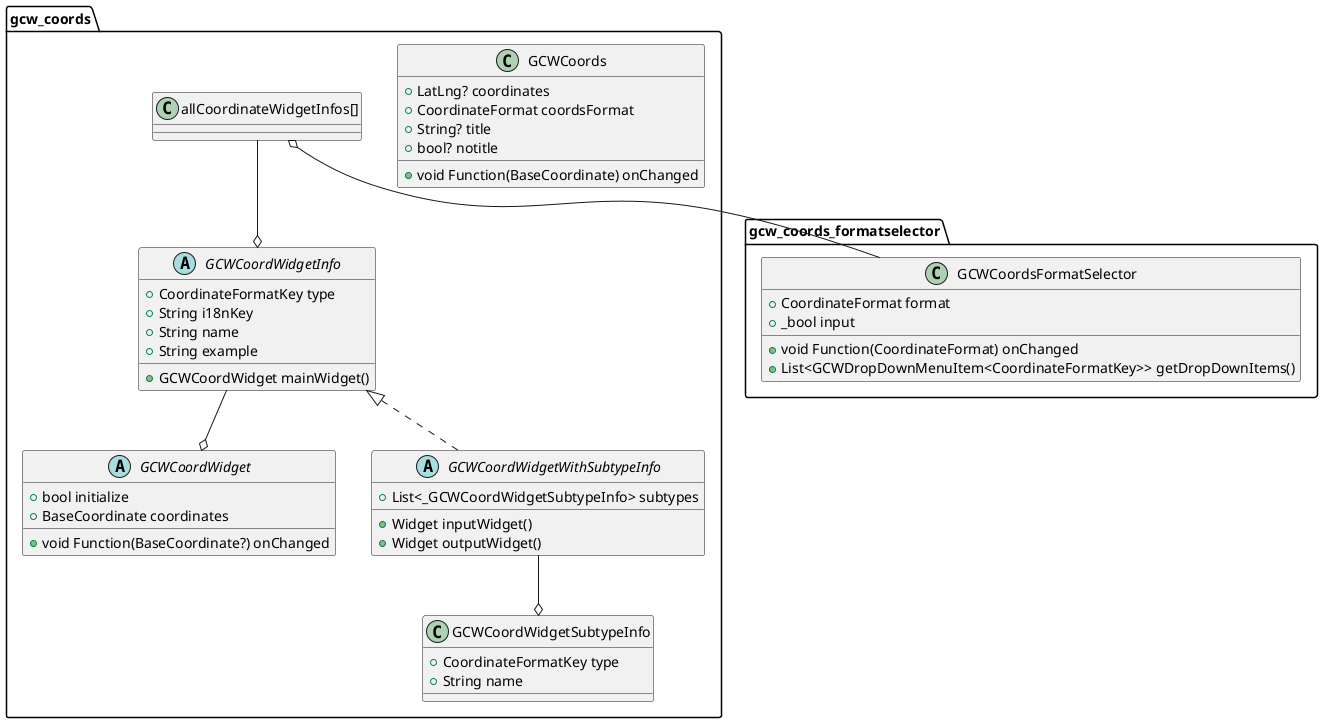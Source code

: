 @startuml
'https://plantuml.com/sequence-diagram

class "gcw_coords_formatselector.GCWCoordsFormatSelector" {
  +void Function(CoordinateFormat) onChanged
  +CoordinateFormat format
  +_bool input
  +List<GCWDropDownMenuItem<CoordinateFormatKey>> getDropDownItems()
}

abstract class "gcw_coords.GCWCoordWidget" {
  +bool initialize
  +BaseCoordinate coordinates
  +void Function(BaseCoordinate?) onChanged
}

abstract class "gcw_coords.GCWCoordWidgetInfo" {
  +CoordinateFormatKey type
  +String i18nKey
  +String name
  +String example
  +GCWCoordWidget mainWidget()
}

class "gcw_coords.GCWCoordWidgetSubtypeInfo" {
  +CoordinateFormatKey type
  +String name
}

abstract class "gcw_coords.GCWCoordWidgetWithSubtypeInfo" {
  +List<_GCWCoordWidgetSubtypeInfo> subtypes
  +Widget inputWidget()
  +Widget outputWidget()
}
"gcw_coords.GCWCoordWidgetInfo" <|.. "gcw_coords.GCWCoordWidgetWithSubtypeInfo"
"gcw_coords.GCWCoordWidgetWithSubtypeInfo" --o "gcw_coords.GCWCoordWidgetSubtypeInfo"


class "gcw_coords.GCWCoords" {
  +void Function(BaseCoordinate) onChanged
  +LatLng? coordinates
  +CoordinateFormat coordsFormat
  +String? title
  +bool? notitle
}

"gcw_coords.allCoordinateWidgetInfos[]" --o "gcw_coords.GCWCoordWidgetInfo"
"gcw_coords.allCoordinateWidgetInfos[]" o-- "gcw_coords_formatselector.GCWCoordsFormatSelector"
"gcw_coords.GCWCoordWidgetInfo" --o "gcw_coords.GCWCoordWidget"
@enduml
